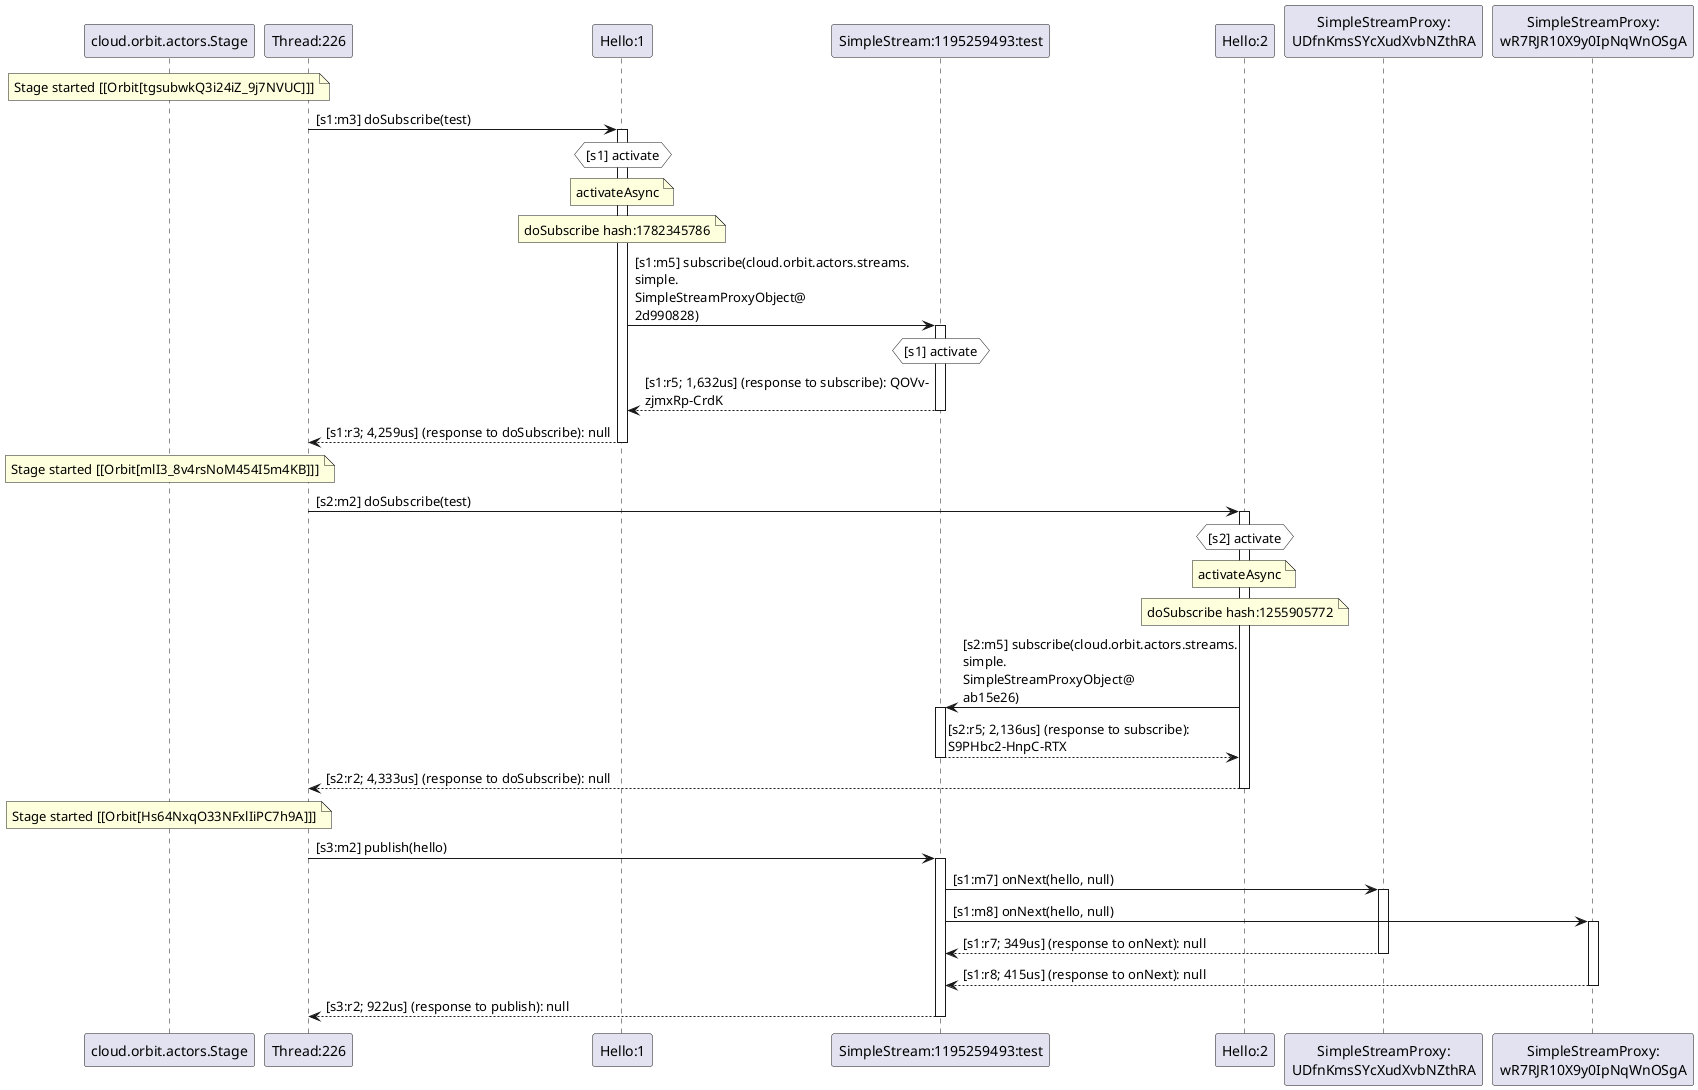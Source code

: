 @startuml
note over "cloud.orbit.actors.Stage": Stage started [[Orbit[tgsubwkQ3i24iZ_9j7NVUC]]]
"Thread:226" -> "Hello:1" : [s1:m3] doSubscribe(test)
activate "Hello:1"
hnote over "Hello:1" #white : [s1] activate
note over "Hello:1": activateAsync
note over "Hello:1": doSubscribe hash:1782345786
"Hello:1" -> "SimpleStream:1195259493:test" : [s1:m5] subscribe(cloud.orbit.actors.streams.\nsimple.\nSimpleStreamProxyObject@\n2d990828)
activate "SimpleStream:1195259493:test"
hnote over "SimpleStream:1195259493:test" #white : [s1] activate
"SimpleStream:1195259493:test" --> "Hello:1" : [s1:r5; 1,632us] (response to subscribe): QOVv-\nzjmxRp-CrdK
deactivate "SimpleStream:1195259493:test"
"Hello:1" --> "Thread:226" : [s1:r3; 4,259us] (response to doSubscribe): null
deactivate "Hello:1"
note over "cloud.orbit.actors.Stage": Stage started [[Orbit[mlI3_8v4rsNoM454I5m4KB]]]
"Thread:226" -> "Hello:2" : [s2:m2] doSubscribe(test)
activate "Hello:2"
hnote over "Hello:2" #white : [s2] activate
note over "Hello:2": activateAsync
note over "Hello:2": doSubscribe hash:1255905772
"Hello:2" -> "SimpleStream:1195259493:test" : [s2:m5] subscribe(cloud.orbit.actors.streams.\nsimple.\nSimpleStreamProxyObject@\nab15e26)
activate "SimpleStream:1195259493:test"
"SimpleStream:1195259493:test" --> "Hello:2" : [s2:r5; 2,136us] (response to subscribe): \nS9PHbc2-HnpC-RTX
deactivate "SimpleStream:1195259493:test"
"Hello:2" --> "Thread:226" : [s2:r2; 4,333us] (response to doSubscribe): null
deactivate "Hello:2"
note over "cloud.orbit.actors.Stage": Stage started [[Orbit[Hs64NxqO33NFxlIiPC7h9A]]]
"Thread:226" -> "SimpleStream:1195259493:test" : [s3:m2] publish(hello)
activate "SimpleStream:1195259493:test"
"SimpleStream:1195259493:test" -> "SimpleStreamProxy:\nUDfnKmsSYcXudXvbNZthRA" : [s1:m7] onNext(hello, null)
activate "SimpleStreamProxy:\nUDfnKmsSYcXudXvbNZthRA"
"SimpleStream:1195259493:test" -> "SimpleStreamProxy:\nwR7RJR10X9y0IpNqWnOSgA" : [s1:m8] onNext(hello, null)
activate "SimpleStreamProxy:\nwR7RJR10X9y0IpNqWnOSgA"
"SimpleStreamProxy:\nUDfnKmsSYcXudXvbNZthRA" --> "SimpleStream:1195259493:test" : [s1:r7; 349us] (response to onNext): null
deactivate "SimpleStreamProxy:\nUDfnKmsSYcXudXvbNZthRA"
"SimpleStreamProxy:\nwR7RJR10X9y0IpNqWnOSgA" --> "SimpleStream:1195259493:test" : [s1:r8; 415us] (response to onNext): null
deactivate "SimpleStreamProxy:\nwR7RJR10X9y0IpNqWnOSgA"
"SimpleStream:1195259493:test" --> "Thread:226" : [s3:r2; 922us] (response to publish): null
deactivate "SimpleStream:1195259493:test"
@enduml
